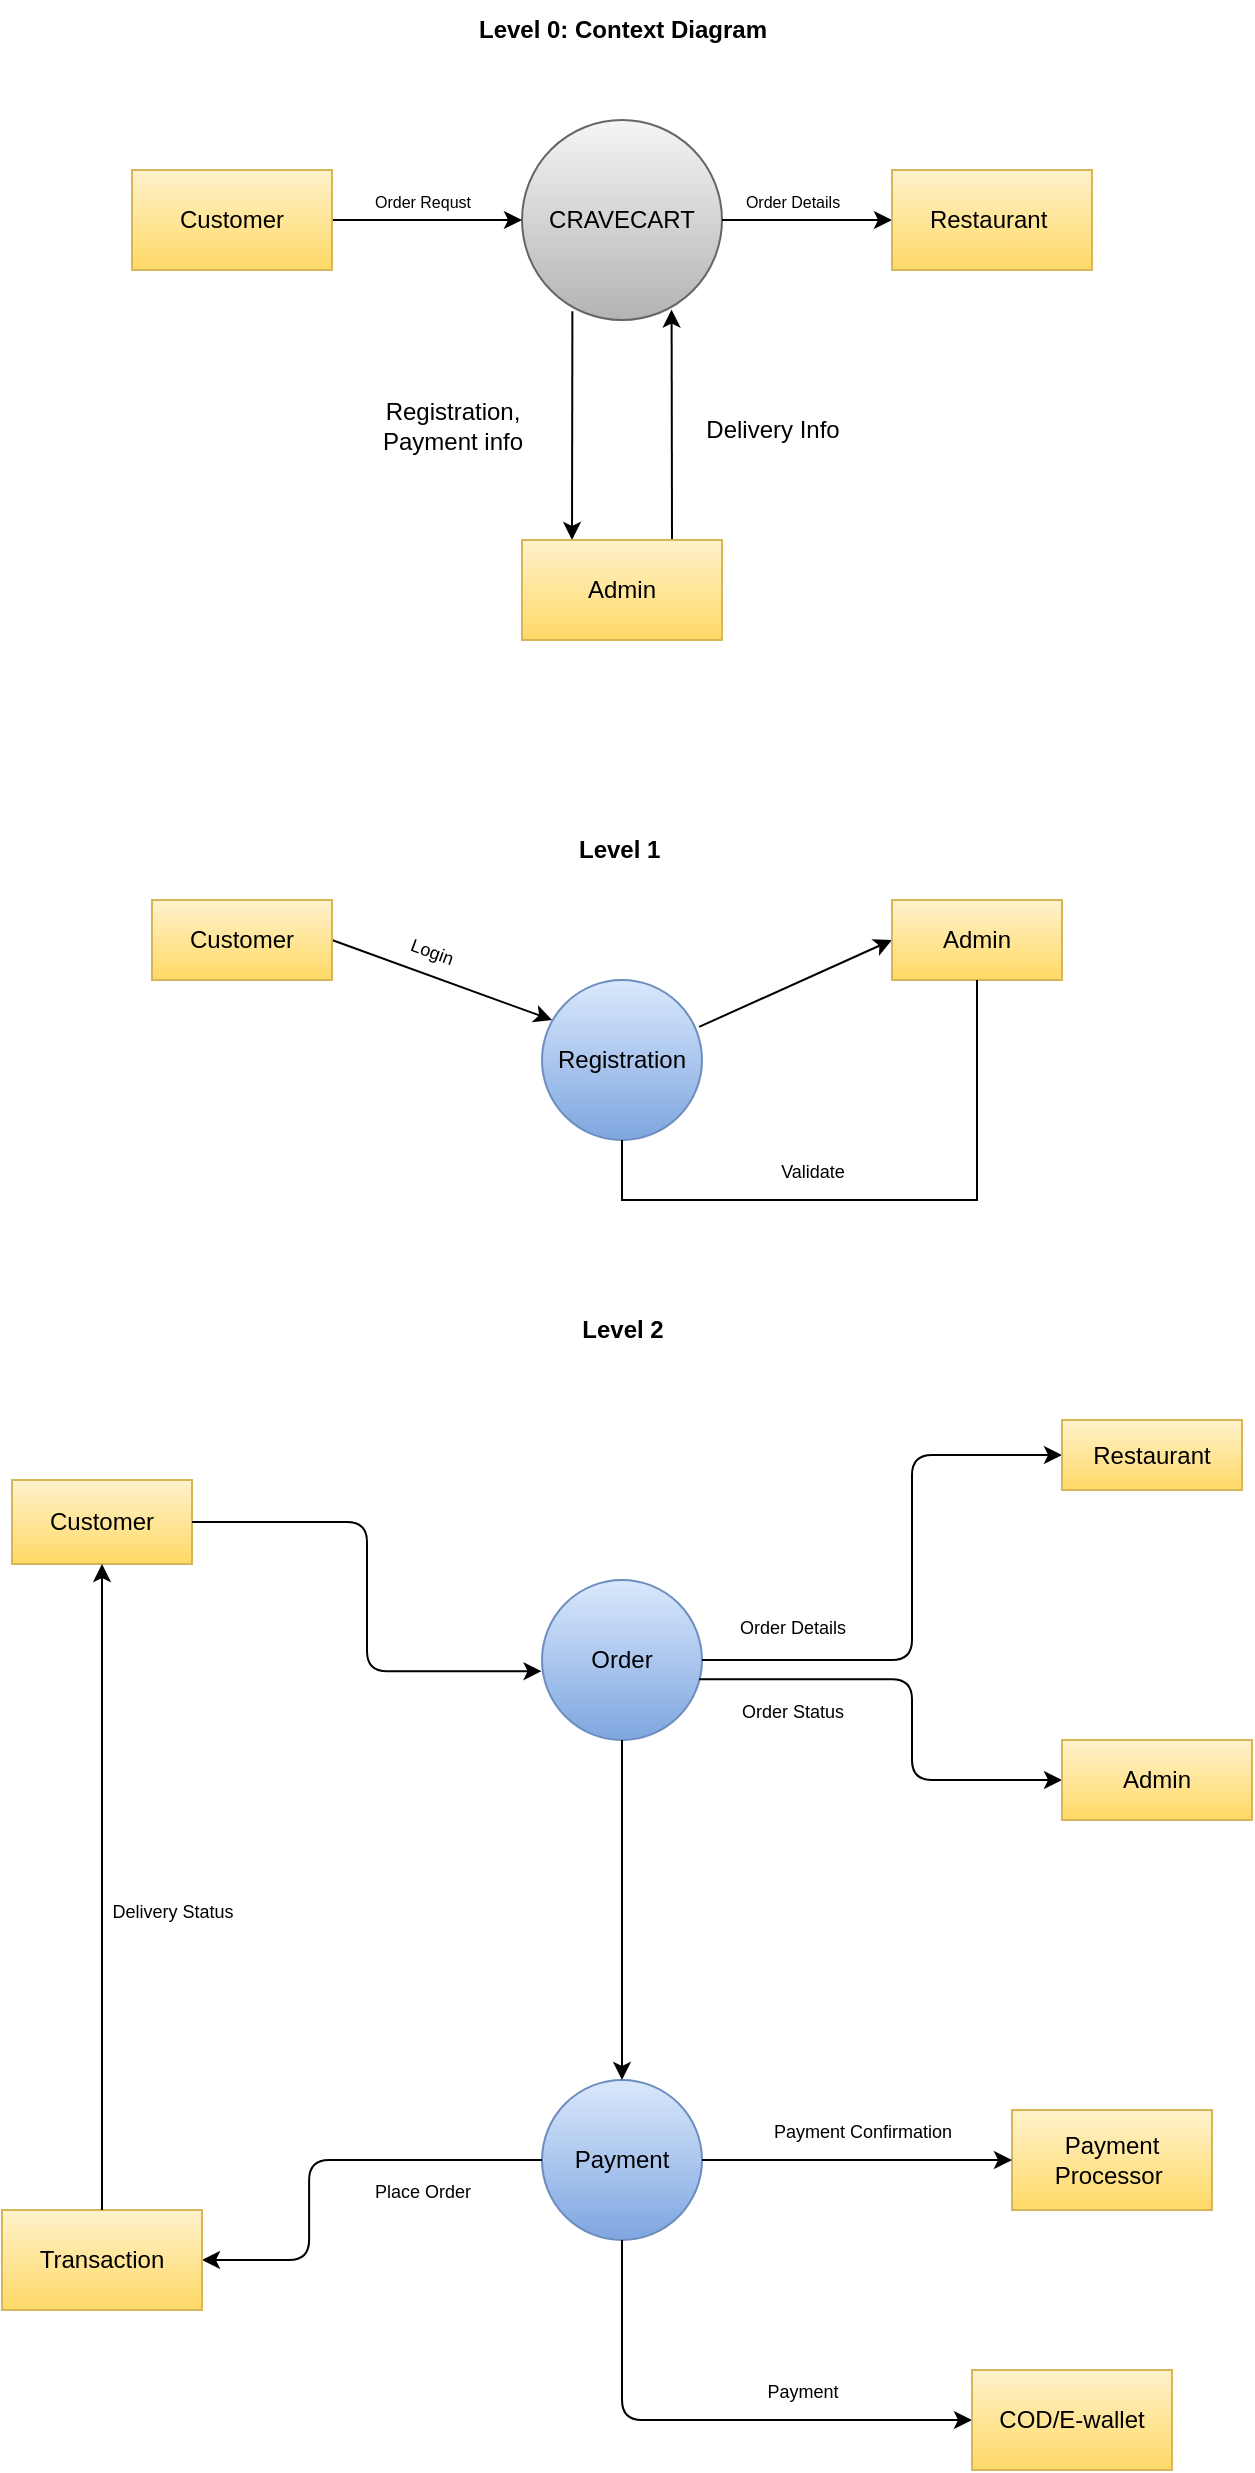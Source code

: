 <mxfile>
    <diagram id="u6lcnXXKbuBhfsJOmdbJ" name="Page-1">
        <mxGraphModel dx="1671" dy="1211" grid="1" gridSize="10" guides="1" tooltips="1" connect="1" arrows="1" fold="1" page="1" pageScale="1" pageWidth="850" pageHeight="1100" math="0" shadow="0">
            <root>
                <mxCell id="0"/>
                <mxCell id="1" parent="0"/>
                <mxCell id="2" value="CRAVECART" style="shape=ellipse;html=1;dashed=0;whiteSpace=wrap;aspect=fixed;perimeter=ellipsePerimeter;fillColor=#f5f5f5;strokeColor=#666666;gradientColor=#b3b3b3;" parent="1" vertex="1">
                    <mxGeometry x="375" y="500" width="100" height="100" as="geometry"/>
                </mxCell>
                <mxCell id="3" value="" style="endArrow=classic;html=1;exitX=1;exitY=0.5;exitDx=0;exitDy=0;entryX=0;entryY=0.5;entryDx=0;entryDy=0;" parent="1" source="4" target="2" edge="1">
                    <mxGeometry width="50" height="50" relative="1" as="geometry">
                        <mxPoint x="375" y="550" as="sourcePoint"/>
                        <mxPoint x="360" y="620" as="targetPoint"/>
                        <Array as="points"/>
                    </mxGeometry>
                </mxCell>
                <mxCell id="4" value="Customer" style="html=1;dashed=0;whiteSpace=wrap;fillColor=#fff2cc;gradientColor=#ffd966;strokeColor=#d6b656;" parent="1" vertex="1">
                    <mxGeometry x="180" y="525" width="100" height="50" as="geometry"/>
                </mxCell>
                <mxCell id="5" value="" style="endArrow=classic;html=1;exitX=1;exitY=0.5;exitDx=0;exitDy=0;" parent="1" source="2" target="6" edge="1">
                    <mxGeometry width="50" height="50" relative="1" as="geometry">
                        <mxPoint x="460" y="700" as="sourcePoint"/>
                        <mxPoint x="590" y="550" as="targetPoint"/>
                    </mxGeometry>
                </mxCell>
                <mxCell id="6" value="Restaurant&amp;nbsp;" style="html=1;dashed=0;whiteSpace=wrap;fillColor=#fff2cc;gradientColor=#ffd966;strokeColor=#d6b656;" parent="1" vertex="1">
                    <mxGeometry x="560" y="525" width="100" height="50" as="geometry"/>
                </mxCell>
                <mxCell id="7" value="&lt;font style=&quot;font-size: 8px;&quot;&gt;Order Requst&lt;/font&gt;" style="text;html=1;align=center;verticalAlign=middle;resizable=0;points=[];autosize=1;strokeColor=none;fillColor=none;" parent="1" vertex="1">
                    <mxGeometry x="290" y="525" width="70" height="30" as="geometry"/>
                </mxCell>
                <mxCell id="8" value="&lt;font style=&quot;font-size: 8px;&quot;&gt;Order Details&lt;/font&gt;" style="text;html=1;align=center;verticalAlign=middle;resizable=0;points=[];autosize=1;strokeColor=none;fillColor=none;" parent="1" vertex="1">
                    <mxGeometry x="475" y="525" width="70" height="30" as="geometry"/>
                </mxCell>
                <mxCell id="10" value="" style="endArrow=classic;html=1;exitX=0.252;exitY=0.956;exitDx=0;exitDy=0;exitPerimeter=0;" parent="1" source="2" edge="1">
                    <mxGeometry width="50" height="50" relative="1" as="geometry">
                        <mxPoint x="400" y="600" as="sourcePoint"/>
                        <mxPoint x="400" y="710" as="targetPoint"/>
                    </mxGeometry>
                </mxCell>
                <mxCell id="11" value="" style="endArrow=classic;html=1;entryX=0.748;entryY=0.948;entryDx=0;entryDy=0;entryPerimeter=0;" parent="1" target="2" edge="1">
                    <mxGeometry width="50" height="50" relative="1" as="geometry">
                        <mxPoint x="450" y="710" as="sourcePoint"/>
                        <mxPoint x="450" y="590" as="targetPoint"/>
                    </mxGeometry>
                </mxCell>
                <mxCell id="12" value="Admin" style="html=1;dashed=0;whiteSpace=wrap;fillColor=#fff2cc;gradientColor=#ffd966;strokeColor=#d6b656;" parent="1" vertex="1">
                    <mxGeometry x="375" y="710" width="100" height="50" as="geometry"/>
                </mxCell>
                <mxCell id="13" value="&lt;b&gt;Level 0: Context Diagram&lt;/b&gt;" style="text;html=1;align=center;verticalAlign=middle;resizable=0;points=[];autosize=1;strokeColor=none;fillColor=none;" parent="1" vertex="1">
                    <mxGeometry x="340" y="440" width="170" height="30" as="geometry"/>
                </mxCell>
                <mxCell id="14" value="Delivery Info" style="text;html=1;align=center;verticalAlign=middle;resizable=0;points=[];autosize=1;strokeColor=none;fillColor=none;" parent="1" vertex="1">
                    <mxGeometry x="455" y="640" width="90" height="30" as="geometry"/>
                </mxCell>
                <mxCell id="15" value="&lt;b&gt;Level 1&amp;nbsp;&lt;/b&gt;" style="text;html=1;align=center;verticalAlign=middle;resizable=0;points=[];autosize=1;strokeColor=none;fillColor=none;" parent="1" vertex="1">
                    <mxGeometry x="390" y="850" width="70" height="30" as="geometry"/>
                </mxCell>
                <mxCell id="16" value="Registration,&lt;div&gt;Payment info&lt;/div&gt;" style="text;html=1;align=center;verticalAlign=middle;resizable=0;points=[];autosize=1;strokeColor=none;fillColor=none;" parent="1" vertex="1">
                    <mxGeometry x="295" y="633" width="90" height="40" as="geometry"/>
                </mxCell>
                <mxCell id="17" value="&amp;nbsp;Registration&amp;nbsp;" style="shape=ellipse;html=1;dashed=0;whiteSpace=wrap;aspect=fixed;perimeter=ellipsePerimeter;fillColor=#dae8fc;strokeColor=#6c8ebf;gradientColor=#7ea6e0;" parent="1" vertex="1">
                    <mxGeometry x="385" y="930" width="80" height="80" as="geometry"/>
                </mxCell>
                <mxCell id="18" value="" style="endArrow=classic;html=1;entryX=0.063;entryY=0.25;entryDx=0;entryDy=0;entryPerimeter=0;exitX=1;exitY=0.5;exitDx=0;exitDy=0;" parent="1" source="19" target="17" edge="1">
                    <mxGeometry width="50" height="50" relative="1" as="geometry">
                        <mxPoint x="290" y="910" as="sourcePoint"/>
                        <mxPoint x="390" y="930" as="targetPoint"/>
                        <Array as="points"/>
                    </mxGeometry>
                </mxCell>
                <mxCell id="19" value="Customer" style="html=1;dashed=0;whiteSpace=wrap;fillColor=#fff2cc;gradientColor=#ffd966;strokeColor=#d6b656;" parent="1" vertex="1">
                    <mxGeometry x="190" y="890" width="90" height="40" as="geometry"/>
                </mxCell>
                <mxCell id="21" value="" style="endArrow=classic;html=1;exitX=0.982;exitY=0.293;exitDx=0;exitDy=0;exitPerimeter=0;entryX=0;entryY=0.5;entryDx=0;entryDy=0;" parent="1" source="17" target="22" edge="1">
                    <mxGeometry width="50" height="50" relative="1" as="geometry">
                        <mxPoint x="520" y="960" as="sourcePoint"/>
                        <mxPoint x="560" y="1000" as="targetPoint"/>
                        <Array as="points"/>
                    </mxGeometry>
                </mxCell>
                <mxCell id="22" value="Admin" style="html=1;dashed=0;whiteSpace=wrap;fillColor=#fff2cc;gradientColor=#ffd966;strokeColor=#d6b656;" parent="1" vertex="1">
                    <mxGeometry x="560" y="890" width="85" height="40" as="geometry"/>
                </mxCell>
                <mxCell id="43" value="" style="endArrow=none;html=1;rounded=0;edgeStyle=orthogonalEdgeStyle;entryX=0.5;entryY=1;entryDx=0;entryDy=0;exitX=0.5;exitY=1;exitDx=0;exitDy=0;" parent="1" source="22" target="17" edge="1">
                    <mxGeometry relative="1" as="geometry">
                        <mxPoint x="610" y="980" as="sourcePoint"/>
                        <mxPoint x="490" y="1040" as="targetPoint"/>
                        <Array as="points">
                            <mxPoint x="602" y="1040"/>
                            <mxPoint x="425" y="1040"/>
                        </Array>
                    </mxGeometry>
                </mxCell>
                <mxCell id="44" value="&lt;b&gt;Level 2&lt;/b&gt;" style="text;html=1;align=center;verticalAlign=middle;resizable=0;points=[];autosize=1;strokeColor=none;fillColor=none;" parent="1" vertex="1">
                    <mxGeometry x="395" y="1090" width="60" height="30" as="geometry"/>
                </mxCell>
                <mxCell id="45" value="Order" style="shape=ellipse;html=1;dashed=0;whiteSpace=wrap;aspect=fixed;perimeter=ellipsePerimeter;fillColor=#dae8fc;strokeColor=#6c8ebf;gradientColor=#7ea6e0;" parent="1" vertex="1">
                    <mxGeometry x="385" y="1230" width="80" height="80" as="geometry"/>
                </mxCell>
                <mxCell id="46" value="Payment" style="shape=ellipse;html=1;dashed=0;whiteSpace=wrap;aspect=fixed;perimeter=ellipsePerimeter;fillColor=#dae8fc;strokeColor=#6c8ebf;gradientColor=#7ea6e0;" parent="1" vertex="1">
                    <mxGeometry x="385" y="1480" width="80" height="80" as="geometry"/>
                </mxCell>
                <mxCell id="47" value="" style="endArrow=classic;html=1;edgeStyle=elbowEdgeStyle;exitX=1;exitY=0.5;exitDx=0;exitDy=0;entryX=0;entryY=0.5;entryDx=0;entryDy=0;" parent="1" source="45" target="48" edge="1">
                    <mxGeometry width="50" height="50" relative="1" as="geometry">
                        <mxPoint x="475" y="1270" as="sourcePoint"/>
                        <mxPoint x="655" y="1167.5" as="targetPoint"/>
                        <Array as="points">
                            <mxPoint x="570" y="1230"/>
                        </Array>
                    </mxGeometry>
                </mxCell>
                <mxCell id="48" value="Restaurant" style="html=1;dashed=0;whiteSpace=wrap;fillColor=#fff2cc;gradientColor=#ffd966;strokeColor=#d6b656;" parent="1" vertex="1">
                    <mxGeometry x="645" y="1150" width="90" height="35" as="geometry"/>
                </mxCell>
                <mxCell id="49" value="&lt;font style=&quot;font-size: 9px;&quot;&gt;Order Details&lt;/font&gt;" style="text;html=1;align=center;verticalAlign=middle;resizable=0;points=[];autosize=1;strokeColor=none;fillColor=none;" parent="1" vertex="1">
                    <mxGeometry x="470" y="1238" width="80" height="30" as="geometry"/>
                </mxCell>
                <mxCell id="50" value="" style="endArrow=classic;html=1;exitX=0.5;exitY=1;exitDx=0;exitDy=0;entryX=0.5;entryY=0;entryDx=0;entryDy=0;" parent="1" source="45" target="46" edge="1">
                    <mxGeometry width="50" height="50" relative="1" as="geometry">
                        <mxPoint x="380" y="1360" as="sourcePoint"/>
                        <mxPoint x="440" y="1440" as="targetPoint"/>
                    </mxGeometry>
                </mxCell>
                <mxCell id="51" value="" style="endArrow=classic;html=1;edgeStyle=elbowEdgeStyle;exitX=0.982;exitY=0.621;exitDx=0;exitDy=0;exitPerimeter=0;entryX=0;entryY=0.5;entryDx=0;entryDy=0;" parent="1" source="45" target="52" edge="1">
                    <mxGeometry width="50" height="50" relative="1" as="geometry">
                        <mxPoint x="475" y="1280" as="sourcePoint"/>
                        <mxPoint x="650" y="1340" as="targetPoint"/>
                        <Array as="points">
                            <mxPoint x="570" y="1310"/>
                        </Array>
                    </mxGeometry>
                </mxCell>
                <mxCell id="52" value="Admin" style="html=1;dashed=0;whiteSpace=wrap;fillColor=#fff2cc;gradientColor=#ffd966;strokeColor=#d6b656;" parent="1" vertex="1">
                    <mxGeometry x="645" y="1310" width="95" height="40" as="geometry"/>
                </mxCell>
                <mxCell id="53" value="&lt;font style=&quot;font-size: 9px;&quot;&gt;Order Status&lt;/font&gt;" style="text;html=1;align=center;verticalAlign=middle;resizable=0;points=[];autosize=1;strokeColor=none;fillColor=none;" parent="1" vertex="1">
                    <mxGeometry x="475" y="1280" width="70" height="30" as="geometry"/>
                </mxCell>
                <mxCell id="54" value="Customer" style="html=1;dashed=0;whiteSpace=wrap;fillColor=#fff2cc;gradientColor=#ffd966;strokeColor=#d6b656;" parent="1" vertex="1">
                    <mxGeometry x="120" y="1180" width="90" height="42" as="geometry"/>
                </mxCell>
                <mxCell id="55" value="" style="endArrow=classic;html=1;exitX=1;exitY=0.5;exitDx=0;exitDy=0;edgeStyle=elbowEdgeStyle;entryX=-0.003;entryY=0.57;entryDx=0;entryDy=0;entryPerimeter=0;" parent="1" source="54" target="45" edge="1">
                    <mxGeometry width="50" height="50" relative="1" as="geometry">
                        <mxPoint x="380" y="1380" as="sourcePoint"/>
                        <mxPoint x="430" y="1330" as="targetPoint"/>
                    </mxGeometry>
                </mxCell>
                <mxCell id="56" value="Payment Processor&amp;nbsp;" style="html=1;dashed=0;whiteSpace=wrap;fillColor=#fff2cc;gradientColor=#ffd966;strokeColor=#d6b656;" parent="1" vertex="1">
                    <mxGeometry x="620" y="1495" width="100" height="50" as="geometry"/>
                </mxCell>
                <mxCell id="57" value="" style="endArrow=classic;html=1;entryX=0;entryY=0.5;entryDx=0;entryDy=0;exitX=1;exitY=0.5;exitDx=0;exitDy=0;" parent="1" source="46" target="56" edge="1">
                    <mxGeometry width="50" height="50" relative="1" as="geometry">
                        <mxPoint x="470" y="1520" as="sourcePoint"/>
                        <mxPoint x="615" y="1520" as="targetPoint"/>
                    </mxGeometry>
                </mxCell>
                <mxCell id="58" value="&lt;font style=&quot;font-size: 9px;&quot;&gt;Payment Confirmation&lt;/font&gt;" style="text;html=1;align=center;verticalAlign=middle;resizable=0;points=[];autosize=1;strokeColor=none;fillColor=none;" parent="1" vertex="1">
                    <mxGeometry x="490" y="1490" width="110" height="30" as="geometry"/>
                </mxCell>
                <mxCell id="60" value="" style="endArrow=classic;html=1;edgeStyle=elbowEdgeStyle;exitX=0.5;exitY=1;exitDx=0;exitDy=0;entryX=0;entryY=0.5;entryDx=0;entryDy=0;" parent="1" source="46" target="61" edge="1">
                    <mxGeometry width="50" height="50" relative="1" as="geometry">
                        <mxPoint x="425" y="1570" as="sourcePoint"/>
                        <mxPoint x="160" y="1560" as="targetPoint"/>
                        <Array as="points">
                            <mxPoint x="425" y="1610"/>
                        </Array>
                    </mxGeometry>
                </mxCell>
                <mxCell id="61" value="COD/E-wallet" style="html=1;dashed=0;whiteSpace=wrap;fillColor=#fff2cc;strokeColor=#d6b656;gradientColor=#ffd966;" parent="1" vertex="1">
                    <mxGeometry x="600" y="1625" width="100" height="50" as="geometry"/>
                </mxCell>
                <mxCell id="62" value="&lt;font style=&quot;font-size: 9px;&quot;&gt;Payment&lt;/font&gt;" style="text;html=1;align=center;verticalAlign=middle;resizable=0;points=[];autosize=1;strokeColor=none;fillColor=none;" parent="1" vertex="1">
                    <mxGeometry x="485" y="1620" width="60" height="30" as="geometry"/>
                </mxCell>
                <mxCell id="63" value="" style="endArrow=classic;html=1;edgeStyle=elbowEdgeStyle;entryX=1;entryY=0.5;entryDx=0;entryDy=0;" parent="1" target="71" edge="1">
                    <mxGeometry width="50" height="50" relative="1" as="geometry">
                        <mxPoint x="385" y="1520" as="sourcePoint"/>
                        <mxPoint x="220.0" y="1570" as="targetPoint"/>
                        <Array as="points">
                            <mxPoint x="268.56" y="1620.96"/>
                        </Array>
                    </mxGeometry>
                </mxCell>
                <mxCell id="69" value="&lt;font style=&quot;font-size: 9px;&quot;&gt;Login&lt;/font&gt;" style="text;html=1;align=center;verticalAlign=middle;resizable=0;points=[];autosize=1;strokeColor=none;fillColor=none;rotation=20;" parent="1" vertex="1">
                    <mxGeometry x="305" y="900" width="50" height="30" as="geometry"/>
                </mxCell>
                <mxCell id="70" value="&lt;font style=&quot;font-size: 9px;&quot;&gt;Validate&lt;/font&gt;" style="text;html=1;align=center;verticalAlign=middle;resizable=0;points=[];autosize=1;strokeColor=none;fillColor=none;" parent="1" vertex="1">
                    <mxGeometry x="490" y="1010" width="60" height="30" as="geometry"/>
                </mxCell>
                <mxCell id="71" value="Transaction" style="html=1;dashed=0;whiteSpace=wrap;fillColor=#fff2cc;gradientColor=#ffd966;strokeColor=#d6b656;" parent="1" vertex="1">
                    <mxGeometry x="115" y="1545" width="100" height="50" as="geometry"/>
                </mxCell>
                <mxCell id="72" value="&lt;font style=&quot;font-size: 9px;&quot;&gt;Place Order&lt;/font&gt;" style="text;html=1;align=center;verticalAlign=middle;resizable=0;points=[];autosize=1;strokeColor=none;fillColor=none;" parent="1" vertex="1">
                    <mxGeometry x="290" y="1520" width="70" height="30" as="geometry"/>
                </mxCell>
                <mxCell id="73" value="" style="endArrow=classic;html=1;exitX=0.5;exitY=0;exitDx=0;exitDy=0;entryX=0.5;entryY=1;entryDx=0;entryDy=0;" parent="1" source="71" target="54" edge="1">
                    <mxGeometry width="50" height="50" relative="1" as="geometry">
                        <mxPoint x="280" y="1410" as="sourcePoint"/>
                        <mxPoint x="330" y="1360" as="targetPoint"/>
                    </mxGeometry>
                </mxCell>
                <mxCell id="74" value="&lt;font style=&quot;font-size: 9px;&quot;&gt;Delivery Status&lt;/font&gt;" style="text;html=1;align=center;verticalAlign=middle;resizable=0;points=[];autosize=1;strokeColor=none;fillColor=none;" parent="1" vertex="1">
                    <mxGeometry x="160" y="1380" width="80" height="30" as="geometry"/>
                </mxCell>
            </root>
        </mxGraphModel>
    </diagram>
</mxfile>